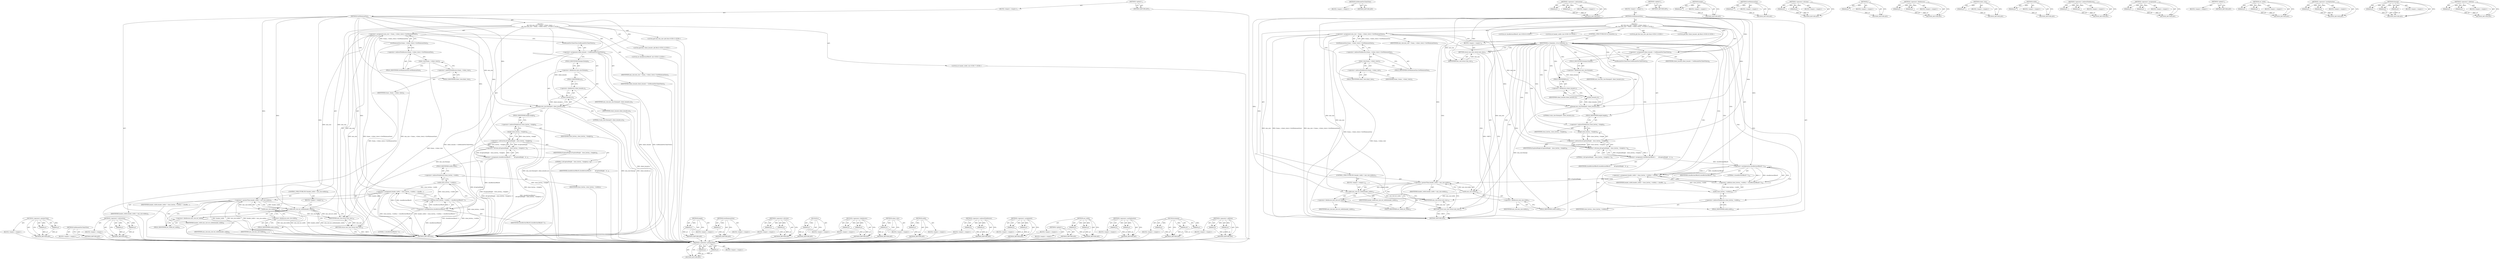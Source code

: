 digraph "&lt;operator&gt;.addition" {
vulnerable_157 [label=<(METHOD,&lt;operator&gt;.greaterThan)>];
vulnerable_158 [label=<(PARAM,p1)>];
vulnerable_159 [label=<(PARAM,p2)>];
vulnerable_160 [label=<(BLOCK,&lt;empty&gt;,&lt;empty&gt;)>];
vulnerable_161 [label=<(METHOD_RETURN,ANY)>];
vulnerable_111 [label=<(METHOD,GetBoundsForClientView)>];
vulnerable_112 [label=<(BLOCK,&lt;empty&gt;,&lt;empty&gt;)>];
vulnerable_113 [label=<(METHOD_RETURN,ANY)>];
vulnerable_134 [label=<(METHOD,&lt;operator&gt;.subtraction)>];
vulnerable_135 [label=<(PARAM,p1)>];
vulnerable_136 [label=<(PARAM,p2)>];
vulnerable_137 [label=<(BLOCK,&lt;empty&gt;,&lt;empty&gt;)>];
vulnerable_138 [label=<(METHOD_RETURN,ANY)>];
vulnerable_6 [label=<(METHOD,&lt;global&gt;)<SUB>1</SUB>>];
vulnerable_7 [label=<(BLOCK,&lt;empty&gt;,&lt;empty&gt;)<SUB>1</SUB>>];
vulnerable_8 [label=<(METHOD,GetMinimumSize)<SUB>1</SUB>>];
vulnerable_9 [label="<(BLOCK,{
   gfx::Size min_size = frame_-&gt;client_view()...,{
   gfx::Size min_size = frame_-&gt;client_view()...)<SUB>1</SUB>>"];
vulnerable_10 [label="<(LOCAL,gfx.Size min_size: gfx.Size)<SUB>2</SUB>>"];
vulnerable_11 [label=<(&lt;operator&gt;.assignment,min_size = frame_-&gt;client_view()-&gt;GetMinimumSize())<SUB>2</SUB>>];
vulnerable_12 [label=<(IDENTIFIER,min_size,min_size = frame_-&gt;client_view()-&gt;GetMinimumSize())<SUB>2</SUB>>];
vulnerable_13 [label=<(GetMinimumSize,frame_-&gt;client_view()-&gt;GetMinimumSize())<SUB>2</SUB>>];
vulnerable_14 [label=<(&lt;operator&gt;.indirectFieldAccess,frame_-&gt;client_view()-&gt;GetMinimumSize)<SUB>2</SUB>>];
vulnerable_15 [label=<(client_view,frame_-&gt;client_view())<SUB>2</SUB>>];
vulnerable_16 [label=<(&lt;operator&gt;.indirectFieldAccess,frame_-&gt;client_view)<SUB>2</SUB>>];
vulnerable_17 [label=<(IDENTIFIER,frame_,frame_-&gt;client_view())<SUB>2</SUB>>];
vulnerable_18 [label=<(FIELD_IDENTIFIER,client_view,client_view)<SUB>2</SUB>>];
vulnerable_19 [label=<(FIELD_IDENTIFIER,GetMinimumSize,GetMinimumSize)<SUB>2</SUB>>];
vulnerable_20 [label="<(LOCAL,gfx.Rect client_bounds: gfx.Rect)<SUB>3</SUB>>"];
vulnerable_21 [label=<(&lt;operator&gt;.assignment,client_bounds = GetBoundsForClientView())<SUB>3</SUB>>];
vulnerable_22 [label=<(IDENTIFIER,client_bounds,client_bounds = GetBoundsForClientView())<SUB>3</SUB>>];
vulnerable_23 [label=<(GetBoundsForClientView,GetBoundsForClientView())<SUB>3</SUB>>];
vulnerable_24 [label=<(Enlarge,min_size.Enlarge(0, client_bounds.y()))<SUB>4</SUB>>];
vulnerable_25 [label=<(&lt;operator&gt;.fieldAccess,min_size.Enlarge)<SUB>4</SUB>>];
vulnerable_26 [label=<(IDENTIFIER,min_size,min_size.Enlarge(0, client_bounds.y()))<SUB>4</SUB>>];
vulnerable_27 [label=<(FIELD_IDENTIFIER,Enlarge,Enlarge)<SUB>4</SUB>>];
vulnerable_28 [label=<(LITERAL,0,min_size.Enlarge(0, client_bounds.y()))<SUB>4</SUB>>];
vulnerable_29 [label=<(y,client_bounds.y())<SUB>4</SUB>>];
vulnerable_30 [label=<(&lt;operator&gt;.fieldAccess,client_bounds.y)<SUB>4</SUB>>];
vulnerable_31 [label=<(IDENTIFIER,client_bounds,client_bounds.y())<SUB>4</SUB>>];
vulnerable_32 [label=<(FIELD_IDENTIFIER,y,y)<SUB>4</SUB>>];
vulnerable_33 [label="<(LOCAL,int closeButtonOffsetX: int)<SUB>5</SUB>>"];
vulnerable_34 [label=<(&lt;operator&gt;.assignment,closeButtonOffsetX =
      (kCaptionHeight - cl...)<SUB>5</SUB>>];
vulnerable_35 [label=<(IDENTIFIER,closeButtonOffsetX,closeButtonOffsetX =
      (kCaptionHeight - cl...)<SUB>5</SUB>>];
vulnerable_36 [label=<(&lt;operator&gt;.division,(kCaptionHeight - close_button_-&gt;height()) / 2)<SUB>6</SUB>>];
vulnerable_37 [label=<(&lt;operator&gt;.subtraction,kCaptionHeight - close_button_-&gt;height())<SUB>6</SUB>>];
vulnerable_38 [label=<(IDENTIFIER,kCaptionHeight,kCaptionHeight - close_button_-&gt;height())<SUB>6</SUB>>];
vulnerable_39 [label=<(height,close_button_-&gt;height())<SUB>6</SUB>>];
vulnerable_40 [label=<(&lt;operator&gt;.indirectFieldAccess,close_button_-&gt;height)<SUB>6</SUB>>];
vulnerable_41 [label=<(IDENTIFIER,close_button_,close_button_-&gt;height())<SUB>6</SUB>>];
vulnerable_42 [label=<(FIELD_IDENTIFIER,height,height)<SUB>6</SUB>>];
vulnerable_43 [label=<(LITERAL,2,(kCaptionHeight - close_button_-&gt;height()) / 2)<SUB>6</SUB>>];
vulnerable_44 [label="<(LOCAL,int header_width: int)<SUB>7</SUB>>"];
vulnerable_45 [label=<(&lt;operator&gt;.assignment,header_width = close_button_-&gt;width() + closeBu...)<SUB>7</SUB>>];
vulnerable_46 [label=<(IDENTIFIER,header_width,header_width = close_button_-&gt;width() + closeBu...)<SUB>7</SUB>>];
vulnerable_47 [label=<(&lt;operator&gt;.addition,close_button_-&gt;width() + closeButtonOffsetX * 2)<SUB>7</SUB>>];
vulnerable_48 [label=<(width,close_button_-&gt;width())<SUB>7</SUB>>];
vulnerable_49 [label=<(&lt;operator&gt;.indirectFieldAccess,close_button_-&gt;width)<SUB>7</SUB>>];
vulnerable_50 [label=<(IDENTIFIER,close_button_,close_button_-&gt;width())<SUB>7</SUB>>];
vulnerable_51 [label=<(FIELD_IDENTIFIER,width,width)<SUB>7</SUB>>];
vulnerable_52 [label=<(&lt;operator&gt;.multiplication,closeButtonOffsetX * 2)<SUB>7</SUB>>];
vulnerable_53 [label=<(IDENTIFIER,closeButtonOffsetX,closeButtonOffsetX * 2)<SUB>7</SUB>>];
vulnerable_54 [label=<(LITERAL,2,closeButtonOffsetX * 2)<SUB>7</SUB>>];
vulnerable_55 [label=<(CONTROL_STRUCTURE,IF,if (header_width &gt; min_size.width()))<SUB>8</SUB>>];
vulnerable_56 [label=<(&lt;operator&gt;.greaterThan,header_width &gt; min_size.width())<SUB>8</SUB>>];
vulnerable_57 [label=<(IDENTIFIER,header_width,header_width &gt; min_size.width())<SUB>8</SUB>>];
vulnerable_58 [label=<(width,min_size.width())<SUB>8</SUB>>];
vulnerable_59 [label=<(&lt;operator&gt;.fieldAccess,min_size.width)<SUB>8</SUB>>];
vulnerable_60 [label=<(IDENTIFIER,min_size,min_size.width())<SUB>8</SUB>>];
vulnerable_61 [label=<(FIELD_IDENTIFIER,width,width)<SUB>8</SUB>>];
vulnerable_62 [label=<(BLOCK,&lt;empty&gt;,&lt;empty&gt;)<SUB>9</SUB>>];
vulnerable_63 [label=<(set_width,min_size.set_width(header_width))<SUB>9</SUB>>];
vulnerable_64 [label=<(&lt;operator&gt;.fieldAccess,min_size.set_width)<SUB>9</SUB>>];
vulnerable_65 [label=<(IDENTIFIER,min_size,min_size.set_width(header_width))<SUB>9</SUB>>];
vulnerable_66 [label=<(FIELD_IDENTIFIER,set_width,set_width)<SUB>9</SUB>>];
vulnerable_67 [label=<(IDENTIFIER,header_width,min_size.set_width(header_width))<SUB>9</SUB>>];
vulnerable_68 [label=<(RETURN,return min_size;,return min_size;)<SUB>10</SUB>>];
vulnerable_69 [label=<(IDENTIFIER,min_size,return min_size;)<SUB>10</SUB>>];
vulnerable_70 [label=<(METHOD_RETURN,Size)<SUB>1</SUB>>];
vulnerable_72 [label=<(METHOD_RETURN,ANY)<SUB>1</SUB>>];
vulnerable_139 [label=<(METHOD,height)>];
vulnerable_140 [label=<(PARAM,p1)>];
vulnerable_141 [label=<(BLOCK,&lt;empty&gt;,&lt;empty&gt;)>];
vulnerable_142 [label=<(METHOD_RETURN,ANY)>];
vulnerable_98 [label=<(METHOD,GetMinimumSize)>];
vulnerable_99 [label=<(PARAM,p1)>];
vulnerable_100 [label=<(BLOCK,&lt;empty&gt;,&lt;empty&gt;)>];
vulnerable_101 [label=<(METHOD_RETURN,ANY)>];
vulnerable_129 [label=<(METHOD,&lt;operator&gt;.division)>];
vulnerable_130 [label=<(PARAM,p1)>];
vulnerable_131 [label=<(PARAM,p2)>];
vulnerable_132 [label=<(BLOCK,&lt;empty&gt;,&lt;empty&gt;)>];
vulnerable_133 [label=<(METHOD_RETURN,ANY)>];
vulnerable_125 [label=<(METHOD,y)>];
vulnerable_126 [label=<(PARAM,p1)>];
vulnerable_127 [label=<(BLOCK,&lt;empty&gt;,&lt;empty&gt;)>];
vulnerable_128 [label=<(METHOD_RETURN,ANY)>];
vulnerable_120 [label=<(METHOD,&lt;operator&gt;.fieldAccess)>];
vulnerable_121 [label=<(PARAM,p1)>];
vulnerable_122 [label=<(PARAM,p2)>];
vulnerable_123 [label=<(BLOCK,&lt;empty&gt;,&lt;empty&gt;)>];
vulnerable_124 [label=<(METHOD_RETURN,ANY)>];
vulnerable_107 [label=<(METHOD,client_view)>];
vulnerable_108 [label=<(PARAM,p1)>];
vulnerable_109 [label=<(BLOCK,&lt;empty&gt;,&lt;empty&gt;)>];
vulnerable_110 [label=<(METHOD_RETURN,ANY)>];
vulnerable_148 [label=<(METHOD,width)>];
vulnerable_149 [label=<(PARAM,p1)>];
vulnerable_150 [label=<(BLOCK,&lt;empty&gt;,&lt;empty&gt;)>];
vulnerable_151 [label=<(METHOD_RETURN,ANY)>];
vulnerable_102 [label=<(METHOD,&lt;operator&gt;.indirectFieldAccess)>];
vulnerable_103 [label=<(PARAM,p1)>];
vulnerable_104 [label=<(PARAM,p2)>];
vulnerable_105 [label=<(BLOCK,&lt;empty&gt;,&lt;empty&gt;)>];
vulnerable_106 [label=<(METHOD_RETURN,ANY)>];
vulnerable_93 [label=<(METHOD,&lt;operator&gt;.assignment)>];
vulnerable_94 [label=<(PARAM,p1)>];
vulnerable_95 [label=<(PARAM,p2)>];
vulnerable_96 [label=<(BLOCK,&lt;empty&gt;,&lt;empty&gt;)>];
vulnerable_97 [label=<(METHOD_RETURN,ANY)>];
vulnerable_87 [label=<(METHOD,&lt;global&gt;)<SUB>1</SUB>>];
vulnerable_88 [label=<(BLOCK,&lt;empty&gt;,&lt;empty&gt;)>];
vulnerable_89 [label=<(METHOD_RETURN,ANY)>];
vulnerable_162 [label=<(METHOD,set_width)>];
vulnerable_163 [label=<(PARAM,p1)>];
vulnerable_164 [label=<(PARAM,p2)>];
vulnerable_165 [label=<(BLOCK,&lt;empty&gt;,&lt;empty&gt;)>];
vulnerable_166 [label=<(METHOD_RETURN,ANY)>];
vulnerable_152 [label=<(METHOD,&lt;operator&gt;.multiplication)>];
vulnerable_153 [label=<(PARAM,p1)>];
vulnerable_154 [label=<(PARAM,p2)>];
vulnerable_155 [label=<(BLOCK,&lt;empty&gt;,&lt;empty&gt;)>];
vulnerable_156 [label=<(METHOD_RETURN,ANY)>];
vulnerable_114 [label=<(METHOD,Enlarge)>];
vulnerable_115 [label=<(PARAM,p1)>];
vulnerable_116 [label=<(PARAM,p2)>];
vulnerable_117 [label=<(PARAM,p3)>];
vulnerable_118 [label=<(BLOCK,&lt;empty&gt;,&lt;empty&gt;)>];
vulnerable_119 [label=<(METHOD_RETURN,ANY)>];
vulnerable_143 [label=<(METHOD,&lt;operator&gt;.addition)>];
vulnerable_144 [label=<(PARAM,p1)>];
vulnerable_145 [label=<(PARAM,p2)>];
vulnerable_146 [label=<(BLOCK,&lt;empty&gt;,&lt;empty&gt;)>];
vulnerable_147 [label=<(METHOD_RETURN,ANY)>];
fixed_162 [label=<(METHOD,&lt;operator&gt;.greaterThan)>];
fixed_163 [label=<(PARAM,p1)>];
fixed_164 [label=<(PARAM,p2)>];
fixed_165 [label=<(BLOCK,&lt;empty&gt;,&lt;empty&gt;)>];
fixed_166 [label=<(METHOD_RETURN,ANY)>];
fixed_116 [label=<(METHOD,GetBoundsForClientView)>];
fixed_117 [label=<(BLOCK,&lt;empty&gt;,&lt;empty&gt;)>];
fixed_118 [label=<(METHOD_RETURN,ANY)>];
fixed_139 [label=<(METHOD,&lt;operator&gt;.subtraction)>];
fixed_140 [label=<(PARAM,p1)>];
fixed_141 [label=<(PARAM,p2)>];
fixed_142 [label=<(BLOCK,&lt;empty&gt;,&lt;empty&gt;)>];
fixed_143 [label=<(METHOD_RETURN,ANY)>];
fixed_6 [label=<(METHOD,&lt;global&gt;)<SUB>1</SUB>>];
fixed_7 [label=<(BLOCK,&lt;empty&gt;,&lt;empty&gt;)<SUB>1</SUB>>];
fixed_8 [label=<(METHOD,GetMinimumSize)<SUB>1</SUB>>];
fixed_9 [label="<(BLOCK,{
   gfx::Size min_size = frame_-&gt;client_view()...,{
   gfx::Size min_size = frame_-&gt;client_view()...)<SUB>1</SUB>>"];
fixed_10 [label="<(LOCAL,gfx.Size min_size: gfx.Size)<SUB>2</SUB>>"];
fixed_11 [label=<(&lt;operator&gt;.assignment,min_size = frame_-&gt;client_view()-&gt;GetMinimumSize())<SUB>2</SUB>>];
fixed_12 [label=<(IDENTIFIER,min_size,min_size = frame_-&gt;client_view()-&gt;GetMinimumSize())<SUB>2</SUB>>];
fixed_13 [label=<(GetMinimumSize,frame_-&gt;client_view()-&gt;GetMinimumSize())<SUB>2</SUB>>];
fixed_14 [label=<(&lt;operator&gt;.indirectFieldAccess,frame_-&gt;client_view()-&gt;GetMinimumSize)<SUB>2</SUB>>];
fixed_15 [label=<(client_view,frame_-&gt;client_view())<SUB>2</SUB>>];
fixed_16 [label=<(&lt;operator&gt;.indirectFieldAccess,frame_-&gt;client_view)<SUB>2</SUB>>];
fixed_17 [label=<(IDENTIFIER,frame_,frame_-&gt;client_view())<SUB>2</SUB>>];
fixed_18 [label=<(FIELD_IDENTIFIER,client_view,client_view)<SUB>2</SUB>>];
fixed_19 [label=<(FIELD_IDENTIFIER,GetMinimumSize,GetMinimumSize)<SUB>2</SUB>>];
fixed_20 [label=<(CONTROL_STRUCTURE,IF,if (is_frameless_))<SUB>3</SUB>>];
fixed_21 [label=<(IDENTIFIER,is_frameless_,if (is_frameless_))<SUB>3</SUB>>];
fixed_22 [label=<(BLOCK,&lt;empty&gt;,&lt;empty&gt;)<SUB>4</SUB>>];
fixed_23 [label=<(RETURN,return min_size;,return min_size;)<SUB>4</SUB>>];
fixed_24 [label=<(IDENTIFIER,min_size,return min_size;)<SUB>4</SUB>>];
fixed_25 [label="<(LOCAL,gfx.Rect client_bounds: gfx.Rect)<SUB>6</SUB>>"];
fixed_26 [label=<(&lt;operator&gt;.assignment,client_bounds = GetBoundsForClientView())<SUB>6</SUB>>];
fixed_27 [label=<(IDENTIFIER,client_bounds,client_bounds = GetBoundsForClientView())<SUB>6</SUB>>];
fixed_28 [label=<(GetBoundsForClientView,GetBoundsForClientView())<SUB>6</SUB>>];
fixed_29 [label=<(Enlarge,min_size.Enlarge(0, client_bounds.y()))<SUB>7</SUB>>];
fixed_30 [label=<(&lt;operator&gt;.fieldAccess,min_size.Enlarge)<SUB>7</SUB>>];
fixed_31 [label=<(IDENTIFIER,min_size,min_size.Enlarge(0, client_bounds.y()))<SUB>7</SUB>>];
fixed_32 [label=<(FIELD_IDENTIFIER,Enlarge,Enlarge)<SUB>7</SUB>>];
fixed_33 [label=<(LITERAL,0,min_size.Enlarge(0, client_bounds.y()))<SUB>7</SUB>>];
fixed_34 [label=<(y,client_bounds.y())<SUB>7</SUB>>];
fixed_35 [label=<(&lt;operator&gt;.fieldAccess,client_bounds.y)<SUB>7</SUB>>];
fixed_36 [label=<(IDENTIFIER,client_bounds,client_bounds.y())<SUB>7</SUB>>];
fixed_37 [label=<(FIELD_IDENTIFIER,y,y)<SUB>7</SUB>>];
fixed_38 [label="<(LOCAL,int closeButtonOffsetX: int)<SUB>8</SUB>>"];
fixed_39 [label=<(&lt;operator&gt;.assignment,closeButtonOffsetX =
      (kCaptionHeight - cl...)<SUB>8</SUB>>];
fixed_40 [label=<(IDENTIFIER,closeButtonOffsetX,closeButtonOffsetX =
      (kCaptionHeight - cl...)<SUB>8</SUB>>];
fixed_41 [label=<(&lt;operator&gt;.division,(kCaptionHeight - close_button_-&gt;height()) / 2)<SUB>9</SUB>>];
fixed_42 [label=<(&lt;operator&gt;.subtraction,kCaptionHeight - close_button_-&gt;height())<SUB>9</SUB>>];
fixed_43 [label=<(IDENTIFIER,kCaptionHeight,kCaptionHeight - close_button_-&gt;height())<SUB>9</SUB>>];
fixed_44 [label=<(height,close_button_-&gt;height())<SUB>9</SUB>>];
fixed_45 [label=<(&lt;operator&gt;.indirectFieldAccess,close_button_-&gt;height)<SUB>9</SUB>>];
fixed_46 [label=<(IDENTIFIER,close_button_,close_button_-&gt;height())<SUB>9</SUB>>];
fixed_47 [label=<(FIELD_IDENTIFIER,height,height)<SUB>9</SUB>>];
fixed_48 [label=<(LITERAL,2,(kCaptionHeight - close_button_-&gt;height()) / 2)<SUB>9</SUB>>];
fixed_49 [label="<(LOCAL,int header_width: int)<SUB>10</SUB>>"];
fixed_50 [label=<(&lt;operator&gt;.assignment,header_width = close_button_-&gt;width() + closeBu...)<SUB>10</SUB>>];
fixed_51 [label=<(IDENTIFIER,header_width,header_width = close_button_-&gt;width() + closeBu...)<SUB>10</SUB>>];
fixed_52 [label=<(&lt;operator&gt;.addition,close_button_-&gt;width() + closeButtonOffsetX * 2)<SUB>10</SUB>>];
fixed_53 [label=<(width,close_button_-&gt;width())<SUB>10</SUB>>];
fixed_54 [label=<(&lt;operator&gt;.indirectFieldAccess,close_button_-&gt;width)<SUB>10</SUB>>];
fixed_55 [label=<(IDENTIFIER,close_button_,close_button_-&gt;width())<SUB>10</SUB>>];
fixed_56 [label=<(FIELD_IDENTIFIER,width,width)<SUB>10</SUB>>];
fixed_57 [label=<(&lt;operator&gt;.multiplication,closeButtonOffsetX * 2)<SUB>10</SUB>>];
fixed_58 [label=<(IDENTIFIER,closeButtonOffsetX,closeButtonOffsetX * 2)<SUB>10</SUB>>];
fixed_59 [label=<(LITERAL,2,closeButtonOffsetX * 2)<SUB>10</SUB>>];
fixed_60 [label=<(CONTROL_STRUCTURE,IF,if (header_width &gt; min_size.width()))<SUB>11</SUB>>];
fixed_61 [label=<(&lt;operator&gt;.greaterThan,header_width &gt; min_size.width())<SUB>11</SUB>>];
fixed_62 [label=<(IDENTIFIER,header_width,header_width &gt; min_size.width())<SUB>11</SUB>>];
fixed_63 [label=<(width,min_size.width())<SUB>11</SUB>>];
fixed_64 [label=<(&lt;operator&gt;.fieldAccess,min_size.width)<SUB>11</SUB>>];
fixed_65 [label=<(IDENTIFIER,min_size,min_size.width())<SUB>11</SUB>>];
fixed_66 [label=<(FIELD_IDENTIFIER,width,width)<SUB>11</SUB>>];
fixed_67 [label=<(BLOCK,&lt;empty&gt;,&lt;empty&gt;)<SUB>12</SUB>>];
fixed_68 [label=<(set_width,min_size.set_width(header_width))<SUB>12</SUB>>];
fixed_69 [label=<(&lt;operator&gt;.fieldAccess,min_size.set_width)<SUB>12</SUB>>];
fixed_70 [label=<(IDENTIFIER,min_size,min_size.set_width(header_width))<SUB>12</SUB>>];
fixed_71 [label=<(FIELD_IDENTIFIER,set_width,set_width)<SUB>12</SUB>>];
fixed_72 [label=<(IDENTIFIER,header_width,min_size.set_width(header_width))<SUB>12</SUB>>];
fixed_73 [label=<(RETURN,return min_size;,return min_size;)<SUB>13</SUB>>];
fixed_74 [label=<(IDENTIFIER,min_size,return min_size;)<SUB>13</SUB>>];
fixed_75 [label=<(METHOD_RETURN,Size)<SUB>1</SUB>>];
fixed_77 [label=<(METHOD_RETURN,ANY)<SUB>1</SUB>>];
fixed_144 [label=<(METHOD,height)>];
fixed_145 [label=<(PARAM,p1)>];
fixed_146 [label=<(BLOCK,&lt;empty&gt;,&lt;empty&gt;)>];
fixed_147 [label=<(METHOD_RETURN,ANY)>];
fixed_103 [label=<(METHOD,GetMinimumSize)>];
fixed_104 [label=<(PARAM,p1)>];
fixed_105 [label=<(BLOCK,&lt;empty&gt;,&lt;empty&gt;)>];
fixed_106 [label=<(METHOD_RETURN,ANY)>];
fixed_134 [label=<(METHOD,&lt;operator&gt;.division)>];
fixed_135 [label=<(PARAM,p1)>];
fixed_136 [label=<(PARAM,p2)>];
fixed_137 [label=<(BLOCK,&lt;empty&gt;,&lt;empty&gt;)>];
fixed_138 [label=<(METHOD_RETURN,ANY)>];
fixed_130 [label=<(METHOD,y)>];
fixed_131 [label=<(PARAM,p1)>];
fixed_132 [label=<(BLOCK,&lt;empty&gt;,&lt;empty&gt;)>];
fixed_133 [label=<(METHOD_RETURN,ANY)>];
fixed_125 [label=<(METHOD,&lt;operator&gt;.fieldAccess)>];
fixed_126 [label=<(PARAM,p1)>];
fixed_127 [label=<(PARAM,p2)>];
fixed_128 [label=<(BLOCK,&lt;empty&gt;,&lt;empty&gt;)>];
fixed_129 [label=<(METHOD_RETURN,ANY)>];
fixed_112 [label=<(METHOD,client_view)>];
fixed_113 [label=<(PARAM,p1)>];
fixed_114 [label=<(BLOCK,&lt;empty&gt;,&lt;empty&gt;)>];
fixed_115 [label=<(METHOD_RETURN,ANY)>];
fixed_153 [label=<(METHOD,width)>];
fixed_154 [label=<(PARAM,p1)>];
fixed_155 [label=<(BLOCK,&lt;empty&gt;,&lt;empty&gt;)>];
fixed_156 [label=<(METHOD_RETURN,ANY)>];
fixed_107 [label=<(METHOD,&lt;operator&gt;.indirectFieldAccess)>];
fixed_108 [label=<(PARAM,p1)>];
fixed_109 [label=<(PARAM,p2)>];
fixed_110 [label=<(BLOCK,&lt;empty&gt;,&lt;empty&gt;)>];
fixed_111 [label=<(METHOD_RETURN,ANY)>];
fixed_98 [label=<(METHOD,&lt;operator&gt;.assignment)>];
fixed_99 [label=<(PARAM,p1)>];
fixed_100 [label=<(PARAM,p2)>];
fixed_101 [label=<(BLOCK,&lt;empty&gt;,&lt;empty&gt;)>];
fixed_102 [label=<(METHOD_RETURN,ANY)>];
fixed_92 [label=<(METHOD,&lt;global&gt;)<SUB>1</SUB>>];
fixed_93 [label=<(BLOCK,&lt;empty&gt;,&lt;empty&gt;)>];
fixed_94 [label=<(METHOD_RETURN,ANY)>];
fixed_167 [label=<(METHOD,set_width)>];
fixed_168 [label=<(PARAM,p1)>];
fixed_169 [label=<(PARAM,p2)>];
fixed_170 [label=<(BLOCK,&lt;empty&gt;,&lt;empty&gt;)>];
fixed_171 [label=<(METHOD_RETURN,ANY)>];
fixed_157 [label=<(METHOD,&lt;operator&gt;.multiplication)>];
fixed_158 [label=<(PARAM,p1)>];
fixed_159 [label=<(PARAM,p2)>];
fixed_160 [label=<(BLOCK,&lt;empty&gt;,&lt;empty&gt;)>];
fixed_161 [label=<(METHOD_RETURN,ANY)>];
fixed_119 [label=<(METHOD,Enlarge)>];
fixed_120 [label=<(PARAM,p1)>];
fixed_121 [label=<(PARAM,p2)>];
fixed_122 [label=<(PARAM,p3)>];
fixed_123 [label=<(BLOCK,&lt;empty&gt;,&lt;empty&gt;)>];
fixed_124 [label=<(METHOD_RETURN,ANY)>];
fixed_148 [label=<(METHOD,&lt;operator&gt;.addition)>];
fixed_149 [label=<(PARAM,p1)>];
fixed_150 [label=<(PARAM,p2)>];
fixed_151 [label=<(BLOCK,&lt;empty&gt;,&lt;empty&gt;)>];
fixed_152 [label=<(METHOD_RETURN,ANY)>];
vulnerable_157 -> vulnerable_158  [key=0, label="AST: "];
vulnerable_157 -> vulnerable_158  [key=1, label="DDG: "];
vulnerable_157 -> vulnerable_160  [key=0, label="AST: "];
vulnerable_157 -> vulnerable_159  [key=0, label="AST: "];
vulnerable_157 -> vulnerable_159  [key=1, label="DDG: "];
vulnerable_157 -> vulnerable_161  [key=0, label="AST: "];
vulnerable_157 -> vulnerable_161  [key=1, label="CFG: "];
vulnerable_158 -> vulnerable_161  [key=0, label="DDG: p1"];
vulnerable_159 -> vulnerable_161  [key=0, label="DDG: p2"];
vulnerable_160 -> fixed_162  [key=0];
vulnerable_161 -> fixed_162  [key=0];
vulnerable_111 -> vulnerable_112  [key=0, label="AST: "];
vulnerable_111 -> vulnerable_113  [key=0, label="AST: "];
vulnerable_111 -> vulnerable_113  [key=1, label="CFG: "];
vulnerable_112 -> fixed_162  [key=0];
vulnerable_113 -> fixed_162  [key=0];
vulnerable_134 -> vulnerable_135  [key=0, label="AST: "];
vulnerable_134 -> vulnerable_135  [key=1, label="DDG: "];
vulnerable_134 -> vulnerable_137  [key=0, label="AST: "];
vulnerable_134 -> vulnerable_136  [key=0, label="AST: "];
vulnerable_134 -> vulnerable_136  [key=1, label="DDG: "];
vulnerable_134 -> vulnerable_138  [key=0, label="AST: "];
vulnerable_134 -> vulnerable_138  [key=1, label="CFG: "];
vulnerable_135 -> vulnerable_138  [key=0, label="DDG: p1"];
vulnerable_136 -> vulnerable_138  [key=0, label="DDG: p2"];
vulnerable_137 -> fixed_162  [key=0];
vulnerable_138 -> fixed_162  [key=0];
vulnerable_6 -> vulnerable_7  [key=0, label="AST: "];
vulnerable_6 -> vulnerable_72  [key=0, label="AST: "];
vulnerable_6 -> vulnerable_72  [key=1, label="CFG: "];
vulnerable_7 -> vulnerable_8  [key=0, label="AST: "];
vulnerable_8 -> vulnerable_9  [key=0, label="AST: "];
vulnerable_8 -> vulnerable_70  [key=0, label="AST: "];
vulnerable_8 -> vulnerable_18  [key=0, label="CFG: "];
vulnerable_8 -> vulnerable_21  [key=0, label="DDG: "];
vulnerable_8 -> vulnerable_24  [key=0, label="DDG: "];
vulnerable_8 -> vulnerable_69  [key=0, label="DDG: "];
vulnerable_8 -> vulnerable_36  [key=0, label="DDG: "];
vulnerable_8 -> vulnerable_56  [key=0, label="DDG: "];
vulnerable_8 -> vulnerable_37  [key=0, label="DDG: "];
vulnerable_8 -> vulnerable_52  [key=0, label="DDG: "];
vulnerable_8 -> vulnerable_63  [key=0, label="DDG: "];
vulnerable_9 -> vulnerable_10  [key=0, label="AST: "];
vulnerable_9 -> vulnerable_11  [key=0, label="AST: "];
vulnerable_9 -> vulnerable_20  [key=0, label="AST: "];
vulnerable_9 -> vulnerable_21  [key=0, label="AST: "];
vulnerable_9 -> vulnerable_24  [key=0, label="AST: "];
vulnerable_9 -> vulnerable_33  [key=0, label="AST: "];
vulnerable_9 -> vulnerable_34  [key=0, label="AST: "];
vulnerable_9 -> vulnerable_44  [key=0, label="AST: "];
vulnerable_9 -> vulnerable_45  [key=0, label="AST: "];
vulnerable_9 -> vulnerable_55  [key=0, label="AST: "];
vulnerable_9 -> vulnerable_68  [key=0, label="AST: "];
vulnerable_10 -> fixed_162  [key=0];
vulnerable_11 -> vulnerable_12  [key=0, label="AST: "];
vulnerable_11 -> vulnerable_13  [key=0, label="AST: "];
vulnerable_11 -> vulnerable_23  [key=0, label="CFG: "];
vulnerable_11 -> vulnerable_70  [key=0, label="DDG: min_size"];
vulnerable_11 -> vulnerable_70  [key=1, label="DDG: frame_-&gt;client_view()-&gt;GetMinimumSize()"];
vulnerable_11 -> vulnerable_70  [key=2, label="DDG: min_size = frame_-&gt;client_view()-&gt;GetMinimumSize()"];
vulnerable_11 -> vulnerable_24  [key=0, label="DDG: min_size"];
vulnerable_11 -> vulnerable_69  [key=0, label="DDG: min_size"];
vulnerable_11 -> vulnerable_58  [key=0, label="DDG: min_size"];
vulnerable_11 -> vulnerable_63  [key=0, label="DDG: min_size"];
vulnerable_12 -> fixed_162  [key=0];
vulnerable_13 -> vulnerable_14  [key=0, label="AST: "];
vulnerable_13 -> vulnerable_11  [key=0, label="CFG: "];
vulnerable_13 -> vulnerable_11  [key=1, label="DDG: frame_-&gt;client_view()-&gt;GetMinimumSize"];
vulnerable_13 -> vulnerable_70  [key=0, label="DDG: frame_-&gt;client_view()-&gt;GetMinimumSize"];
vulnerable_14 -> vulnerable_15  [key=0, label="AST: "];
vulnerable_14 -> vulnerable_19  [key=0, label="AST: "];
vulnerable_14 -> vulnerable_13  [key=0, label="CFG: "];
vulnerable_15 -> vulnerable_16  [key=0, label="AST: "];
vulnerable_15 -> vulnerable_19  [key=0, label="CFG: "];
vulnerable_15 -> vulnerable_70  [key=0, label="DDG: frame_-&gt;client_view"];
vulnerable_16 -> vulnerable_17  [key=0, label="AST: "];
vulnerable_16 -> vulnerable_18  [key=0, label="AST: "];
vulnerable_16 -> vulnerable_15  [key=0, label="CFG: "];
vulnerable_17 -> fixed_162  [key=0];
vulnerable_18 -> vulnerable_16  [key=0, label="CFG: "];
vulnerable_19 -> vulnerable_14  [key=0, label="CFG: "];
vulnerable_20 -> fixed_162  [key=0];
vulnerable_21 -> vulnerable_22  [key=0, label="AST: "];
vulnerable_21 -> vulnerable_23  [key=0, label="AST: "];
vulnerable_21 -> vulnerable_27  [key=0, label="CFG: "];
vulnerable_21 -> vulnerable_70  [key=0, label="DDG: client_bounds"];
vulnerable_21 -> vulnerable_70  [key=1, label="DDG: GetBoundsForClientView()"];
vulnerable_21 -> vulnerable_70  [key=2, label="DDG: client_bounds = GetBoundsForClientView()"];
vulnerable_21 -> vulnerable_29  [key=0, label="DDG: client_bounds"];
vulnerable_22 -> fixed_162  [key=0];
vulnerable_23 -> vulnerable_21  [key=0, label="CFG: "];
vulnerable_24 -> vulnerable_25  [key=0, label="AST: "];
vulnerable_24 -> vulnerable_28  [key=0, label="AST: "];
vulnerable_24 -> vulnerable_29  [key=0, label="AST: "];
vulnerable_24 -> vulnerable_42  [key=0, label="CFG: "];
vulnerable_24 -> vulnerable_70  [key=0, label="DDG: min_size.Enlarge"];
vulnerable_24 -> vulnerable_70  [key=1, label="DDG: client_bounds.y()"];
vulnerable_24 -> vulnerable_70  [key=2, label="DDG: min_size.Enlarge(0, client_bounds.y())"];
vulnerable_24 -> vulnerable_69  [key=0, label="DDG: min_size.Enlarge"];
vulnerable_25 -> vulnerable_26  [key=0, label="AST: "];
vulnerable_25 -> vulnerable_27  [key=0, label="AST: "];
vulnerable_25 -> vulnerable_32  [key=0, label="CFG: "];
vulnerable_26 -> fixed_162  [key=0];
vulnerable_27 -> vulnerable_25  [key=0, label="CFG: "];
vulnerable_28 -> fixed_162  [key=0];
vulnerable_29 -> vulnerable_30  [key=0, label="AST: "];
vulnerable_29 -> vulnerable_24  [key=0, label="CFG: "];
vulnerable_29 -> vulnerable_24  [key=1, label="DDG: client_bounds.y"];
vulnerable_29 -> vulnerable_70  [key=0, label="DDG: client_bounds.y"];
vulnerable_30 -> vulnerable_31  [key=0, label="AST: "];
vulnerable_30 -> vulnerable_32  [key=0, label="AST: "];
vulnerable_30 -> vulnerable_29  [key=0, label="CFG: "];
vulnerable_31 -> fixed_162  [key=0];
vulnerable_32 -> vulnerable_30  [key=0, label="CFG: "];
vulnerable_33 -> fixed_162  [key=0];
vulnerable_34 -> vulnerable_35  [key=0, label="AST: "];
vulnerable_34 -> vulnerable_36  [key=0, label="AST: "];
vulnerable_34 -> vulnerable_51  [key=0, label="CFG: "];
vulnerable_34 -> vulnerable_70  [key=0, label="DDG: (kCaptionHeight - close_button_-&gt;height()) / 2"];
vulnerable_34 -> vulnerable_70  [key=1, label="DDG: closeButtonOffsetX =
      (kCaptionHeight - close_button_-&gt;height()) / 2"];
vulnerable_34 -> vulnerable_52  [key=0, label="DDG: closeButtonOffsetX"];
vulnerable_35 -> fixed_162  [key=0];
vulnerable_36 -> vulnerable_37  [key=0, label="AST: "];
vulnerable_36 -> vulnerable_43  [key=0, label="AST: "];
vulnerable_36 -> vulnerable_34  [key=0, label="CFG: "];
vulnerable_36 -> vulnerable_34  [key=1, label="DDG: kCaptionHeight - close_button_-&gt;height()"];
vulnerable_36 -> vulnerable_34  [key=2, label="DDG: 2"];
vulnerable_36 -> vulnerable_70  [key=0, label="DDG: kCaptionHeight - close_button_-&gt;height()"];
vulnerable_37 -> vulnerable_38  [key=0, label="AST: "];
vulnerable_37 -> vulnerable_39  [key=0, label="AST: "];
vulnerable_37 -> vulnerable_36  [key=0, label="CFG: "];
vulnerable_37 -> vulnerable_36  [key=1, label="DDG: kCaptionHeight"];
vulnerable_37 -> vulnerable_36  [key=2, label="DDG: close_button_-&gt;height()"];
vulnerable_37 -> vulnerable_70  [key=0, label="DDG: close_button_-&gt;height()"];
vulnerable_37 -> vulnerable_70  [key=1, label="DDG: kCaptionHeight"];
vulnerable_38 -> fixed_162  [key=0];
vulnerable_39 -> vulnerable_40  [key=0, label="AST: "];
vulnerable_39 -> vulnerable_37  [key=0, label="CFG: "];
vulnerable_39 -> vulnerable_37  [key=1, label="DDG: close_button_-&gt;height"];
vulnerable_39 -> vulnerable_70  [key=0, label="DDG: close_button_-&gt;height"];
vulnerable_40 -> vulnerable_41  [key=0, label="AST: "];
vulnerable_40 -> vulnerable_42  [key=0, label="AST: "];
vulnerable_40 -> vulnerable_39  [key=0, label="CFG: "];
vulnerable_41 -> fixed_162  [key=0];
vulnerable_42 -> vulnerable_40  [key=0, label="CFG: "];
vulnerable_43 -> fixed_162  [key=0];
vulnerable_44 -> fixed_162  [key=0];
vulnerable_45 -> vulnerable_46  [key=0, label="AST: "];
vulnerable_45 -> vulnerable_47  [key=0, label="AST: "];
vulnerable_45 -> vulnerable_61  [key=0, label="CFG: "];
vulnerable_45 -> vulnerable_70  [key=0, label="DDG: close_button_-&gt;width() + closeButtonOffsetX * 2"];
vulnerable_45 -> vulnerable_70  [key=1, label="DDG: header_width = close_button_-&gt;width() + closeButtonOffsetX * 2"];
vulnerable_45 -> vulnerable_56  [key=0, label="DDG: header_width"];
vulnerable_46 -> fixed_162  [key=0];
vulnerable_47 -> vulnerable_48  [key=0, label="AST: "];
vulnerable_47 -> vulnerable_52  [key=0, label="AST: "];
vulnerable_47 -> vulnerable_45  [key=0, label="CFG: "];
vulnerable_47 -> vulnerable_70  [key=0, label="DDG: close_button_-&gt;width()"];
vulnerable_47 -> vulnerable_70  [key=1, label="DDG: closeButtonOffsetX * 2"];
vulnerable_48 -> vulnerable_49  [key=0, label="AST: "];
vulnerable_48 -> vulnerable_52  [key=0, label="CFG: "];
vulnerable_48 -> vulnerable_70  [key=0, label="DDG: close_button_-&gt;width"];
vulnerable_48 -> vulnerable_45  [key=0, label="DDG: close_button_-&gt;width"];
vulnerable_48 -> vulnerable_47  [key=0, label="DDG: close_button_-&gt;width"];
vulnerable_49 -> vulnerable_50  [key=0, label="AST: "];
vulnerable_49 -> vulnerable_51  [key=0, label="AST: "];
vulnerable_49 -> vulnerable_48  [key=0, label="CFG: "];
vulnerable_50 -> fixed_162  [key=0];
vulnerable_51 -> vulnerable_49  [key=0, label="CFG: "];
vulnerable_52 -> vulnerable_53  [key=0, label="AST: "];
vulnerable_52 -> vulnerable_54  [key=0, label="AST: "];
vulnerable_52 -> vulnerable_47  [key=0, label="CFG: "];
vulnerable_52 -> vulnerable_47  [key=1, label="DDG: closeButtonOffsetX"];
vulnerable_52 -> vulnerable_47  [key=2, label="DDG: 2"];
vulnerable_52 -> vulnerable_70  [key=0, label="DDG: closeButtonOffsetX"];
vulnerable_52 -> vulnerable_45  [key=0, label="DDG: closeButtonOffsetX"];
vulnerable_52 -> vulnerable_45  [key=1, label="DDG: 2"];
vulnerable_53 -> fixed_162  [key=0];
vulnerable_54 -> fixed_162  [key=0];
vulnerable_55 -> vulnerable_56  [key=0, label="AST: "];
vulnerable_55 -> vulnerable_62  [key=0, label="AST: "];
vulnerable_56 -> vulnerable_57  [key=0, label="AST: "];
vulnerable_56 -> vulnerable_58  [key=0, label="AST: "];
vulnerable_56 -> vulnerable_66  [key=0, label="CFG: "];
vulnerable_56 -> vulnerable_66  [key=1, label="CDG: "];
vulnerable_56 -> vulnerable_68  [key=0, label="CFG: "];
vulnerable_56 -> vulnerable_70  [key=0, label="DDG: header_width"];
vulnerable_56 -> vulnerable_70  [key=1, label="DDG: min_size.width()"];
vulnerable_56 -> vulnerable_70  [key=2, label="DDG: header_width &gt; min_size.width()"];
vulnerable_56 -> vulnerable_63  [key=0, label="DDG: header_width"];
vulnerable_56 -> vulnerable_63  [key=1, label="CDG: "];
vulnerable_56 -> vulnerable_64  [key=0, label="CDG: "];
vulnerable_57 -> fixed_162  [key=0];
vulnerable_58 -> vulnerable_59  [key=0, label="AST: "];
vulnerable_58 -> vulnerable_56  [key=0, label="CFG: "];
vulnerable_58 -> vulnerable_56  [key=1, label="DDG: min_size.width"];
vulnerable_58 -> vulnerable_70  [key=0, label="DDG: min_size.width"];
vulnerable_58 -> vulnerable_69  [key=0, label="DDG: min_size.width"];
vulnerable_59 -> vulnerable_60  [key=0, label="AST: "];
vulnerable_59 -> vulnerable_61  [key=0, label="AST: "];
vulnerable_59 -> vulnerable_58  [key=0, label="CFG: "];
vulnerable_60 -> fixed_162  [key=0];
vulnerable_61 -> vulnerable_59  [key=0, label="CFG: "];
vulnerable_62 -> vulnerable_63  [key=0, label="AST: "];
vulnerable_63 -> vulnerable_64  [key=0, label="AST: "];
vulnerable_63 -> vulnerable_67  [key=0, label="AST: "];
vulnerable_63 -> vulnerable_68  [key=0, label="CFG: "];
vulnerable_63 -> vulnerable_70  [key=0, label="DDG: min_size.set_width"];
vulnerable_63 -> vulnerable_70  [key=1, label="DDG: header_width"];
vulnerable_63 -> vulnerable_70  [key=2, label="DDG: min_size.set_width(header_width)"];
vulnerable_63 -> vulnerable_69  [key=0, label="DDG: min_size.set_width"];
vulnerable_64 -> vulnerable_65  [key=0, label="AST: "];
vulnerable_64 -> vulnerable_66  [key=0, label="AST: "];
vulnerable_64 -> vulnerable_63  [key=0, label="CFG: "];
vulnerable_65 -> fixed_162  [key=0];
vulnerable_66 -> vulnerable_64  [key=0, label="CFG: "];
vulnerable_67 -> fixed_162  [key=0];
vulnerable_68 -> vulnerable_69  [key=0, label="AST: "];
vulnerable_68 -> vulnerable_70  [key=0, label="CFG: "];
vulnerable_68 -> vulnerable_70  [key=1, label="DDG: &lt;RET&gt;"];
vulnerable_69 -> vulnerable_68  [key=0, label="DDG: min_size"];
vulnerable_70 -> fixed_162  [key=0];
vulnerable_72 -> fixed_162  [key=0];
vulnerable_139 -> vulnerable_140  [key=0, label="AST: "];
vulnerable_139 -> vulnerable_140  [key=1, label="DDG: "];
vulnerable_139 -> vulnerable_141  [key=0, label="AST: "];
vulnerable_139 -> vulnerable_142  [key=0, label="AST: "];
vulnerable_139 -> vulnerable_142  [key=1, label="CFG: "];
vulnerable_140 -> vulnerable_142  [key=0, label="DDG: p1"];
vulnerable_141 -> fixed_162  [key=0];
vulnerable_142 -> fixed_162  [key=0];
vulnerable_98 -> vulnerable_99  [key=0, label="AST: "];
vulnerable_98 -> vulnerable_99  [key=1, label="DDG: "];
vulnerable_98 -> vulnerable_100  [key=0, label="AST: "];
vulnerable_98 -> vulnerable_101  [key=0, label="AST: "];
vulnerable_98 -> vulnerable_101  [key=1, label="CFG: "];
vulnerable_99 -> vulnerable_101  [key=0, label="DDG: p1"];
vulnerable_100 -> fixed_162  [key=0];
vulnerable_101 -> fixed_162  [key=0];
vulnerable_129 -> vulnerable_130  [key=0, label="AST: "];
vulnerable_129 -> vulnerable_130  [key=1, label="DDG: "];
vulnerable_129 -> vulnerable_132  [key=0, label="AST: "];
vulnerable_129 -> vulnerable_131  [key=0, label="AST: "];
vulnerable_129 -> vulnerable_131  [key=1, label="DDG: "];
vulnerable_129 -> vulnerable_133  [key=0, label="AST: "];
vulnerable_129 -> vulnerable_133  [key=1, label="CFG: "];
vulnerable_130 -> vulnerable_133  [key=0, label="DDG: p1"];
vulnerable_131 -> vulnerable_133  [key=0, label="DDG: p2"];
vulnerable_132 -> fixed_162  [key=0];
vulnerable_133 -> fixed_162  [key=0];
vulnerable_125 -> vulnerable_126  [key=0, label="AST: "];
vulnerable_125 -> vulnerable_126  [key=1, label="DDG: "];
vulnerable_125 -> vulnerable_127  [key=0, label="AST: "];
vulnerable_125 -> vulnerable_128  [key=0, label="AST: "];
vulnerable_125 -> vulnerable_128  [key=1, label="CFG: "];
vulnerable_126 -> vulnerable_128  [key=0, label="DDG: p1"];
vulnerable_127 -> fixed_162  [key=0];
vulnerable_128 -> fixed_162  [key=0];
vulnerable_120 -> vulnerable_121  [key=0, label="AST: "];
vulnerable_120 -> vulnerable_121  [key=1, label="DDG: "];
vulnerable_120 -> vulnerable_123  [key=0, label="AST: "];
vulnerable_120 -> vulnerable_122  [key=0, label="AST: "];
vulnerable_120 -> vulnerable_122  [key=1, label="DDG: "];
vulnerable_120 -> vulnerable_124  [key=0, label="AST: "];
vulnerable_120 -> vulnerable_124  [key=1, label="CFG: "];
vulnerable_121 -> vulnerable_124  [key=0, label="DDG: p1"];
vulnerable_122 -> vulnerable_124  [key=0, label="DDG: p2"];
vulnerable_123 -> fixed_162  [key=0];
vulnerable_124 -> fixed_162  [key=0];
vulnerable_107 -> vulnerable_108  [key=0, label="AST: "];
vulnerable_107 -> vulnerable_108  [key=1, label="DDG: "];
vulnerable_107 -> vulnerable_109  [key=0, label="AST: "];
vulnerable_107 -> vulnerable_110  [key=0, label="AST: "];
vulnerable_107 -> vulnerable_110  [key=1, label="CFG: "];
vulnerable_108 -> vulnerable_110  [key=0, label="DDG: p1"];
vulnerable_109 -> fixed_162  [key=0];
vulnerable_110 -> fixed_162  [key=0];
vulnerable_148 -> vulnerable_149  [key=0, label="AST: "];
vulnerable_148 -> vulnerable_149  [key=1, label="DDG: "];
vulnerable_148 -> vulnerable_150  [key=0, label="AST: "];
vulnerable_148 -> vulnerable_151  [key=0, label="AST: "];
vulnerable_148 -> vulnerable_151  [key=1, label="CFG: "];
vulnerable_149 -> vulnerable_151  [key=0, label="DDG: p1"];
vulnerable_150 -> fixed_162  [key=0];
vulnerable_151 -> fixed_162  [key=0];
vulnerable_102 -> vulnerable_103  [key=0, label="AST: "];
vulnerable_102 -> vulnerable_103  [key=1, label="DDG: "];
vulnerable_102 -> vulnerable_105  [key=0, label="AST: "];
vulnerable_102 -> vulnerable_104  [key=0, label="AST: "];
vulnerable_102 -> vulnerable_104  [key=1, label="DDG: "];
vulnerable_102 -> vulnerable_106  [key=0, label="AST: "];
vulnerable_102 -> vulnerable_106  [key=1, label="CFG: "];
vulnerable_103 -> vulnerable_106  [key=0, label="DDG: p1"];
vulnerable_104 -> vulnerable_106  [key=0, label="DDG: p2"];
vulnerable_105 -> fixed_162  [key=0];
vulnerable_106 -> fixed_162  [key=0];
vulnerable_93 -> vulnerable_94  [key=0, label="AST: "];
vulnerable_93 -> vulnerable_94  [key=1, label="DDG: "];
vulnerable_93 -> vulnerable_96  [key=0, label="AST: "];
vulnerable_93 -> vulnerable_95  [key=0, label="AST: "];
vulnerable_93 -> vulnerable_95  [key=1, label="DDG: "];
vulnerable_93 -> vulnerable_97  [key=0, label="AST: "];
vulnerable_93 -> vulnerable_97  [key=1, label="CFG: "];
vulnerable_94 -> vulnerable_97  [key=0, label="DDG: p1"];
vulnerable_95 -> vulnerable_97  [key=0, label="DDG: p2"];
vulnerable_96 -> fixed_162  [key=0];
vulnerable_97 -> fixed_162  [key=0];
vulnerable_87 -> vulnerable_88  [key=0, label="AST: "];
vulnerable_87 -> vulnerable_89  [key=0, label="AST: "];
vulnerable_87 -> vulnerable_89  [key=1, label="CFG: "];
vulnerable_88 -> fixed_162  [key=0];
vulnerable_89 -> fixed_162  [key=0];
vulnerable_162 -> vulnerable_163  [key=0, label="AST: "];
vulnerable_162 -> vulnerable_163  [key=1, label="DDG: "];
vulnerable_162 -> vulnerable_165  [key=0, label="AST: "];
vulnerable_162 -> vulnerable_164  [key=0, label="AST: "];
vulnerable_162 -> vulnerable_164  [key=1, label="DDG: "];
vulnerable_162 -> vulnerable_166  [key=0, label="AST: "];
vulnerable_162 -> vulnerable_166  [key=1, label="CFG: "];
vulnerable_163 -> vulnerable_166  [key=0, label="DDG: p1"];
vulnerable_164 -> vulnerable_166  [key=0, label="DDG: p2"];
vulnerable_165 -> fixed_162  [key=0];
vulnerable_166 -> fixed_162  [key=0];
vulnerable_152 -> vulnerable_153  [key=0, label="AST: "];
vulnerable_152 -> vulnerable_153  [key=1, label="DDG: "];
vulnerable_152 -> vulnerable_155  [key=0, label="AST: "];
vulnerable_152 -> vulnerable_154  [key=0, label="AST: "];
vulnerable_152 -> vulnerable_154  [key=1, label="DDG: "];
vulnerable_152 -> vulnerable_156  [key=0, label="AST: "];
vulnerable_152 -> vulnerable_156  [key=1, label="CFG: "];
vulnerable_153 -> vulnerable_156  [key=0, label="DDG: p1"];
vulnerable_154 -> vulnerable_156  [key=0, label="DDG: p2"];
vulnerable_155 -> fixed_162  [key=0];
vulnerable_156 -> fixed_162  [key=0];
vulnerable_114 -> vulnerable_115  [key=0, label="AST: "];
vulnerable_114 -> vulnerable_115  [key=1, label="DDG: "];
vulnerable_114 -> vulnerable_118  [key=0, label="AST: "];
vulnerable_114 -> vulnerable_116  [key=0, label="AST: "];
vulnerable_114 -> vulnerable_116  [key=1, label="DDG: "];
vulnerable_114 -> vulnerable_119  [key=0, label="AST: "];
vulnerable_114 -> vulnerable_119  [key=1, label="CFG: "];
vulnerable_114 -> vulnerable_117  [key=0, label="AST: "];
vulnerable_114 -> vulnerable_117  [key=1, label="DDG: "];
vulnerable_115 -> vulnerable_119  [key=0, label="DDG: p1"];
vulnerable_116 -> vulnerable_119  [key=0, label="DDG: p2"];
vulnerable_117 -> vulnerable_119  [key=0, label="DDG: p3"];
vulnerable_118 -> fixed_162  [key=0];
vulnerable_119 -> fixed_162  [key=0];
vulnerable_143 -> vulnerable_144  [key=0, label="AST: "];
vulnerable_143 -> vulnerable_144  [key=1, label="DDG: "];
vulnerable_143 -> vulnerable_146  [key=0, label="AST: "];
vulnerable_143 -> vulnerable_145  [key=0, label="AST: "];
vulnerable_143 -> vulnerable_145  [key=1, label="DDG: "];
vulnerable_143 -> vulnerable_147  [key=0, label="AST: "];
vulnerable_143 -> vulnerable_147  [key=1, label="CFG: "];
vulnerable_144 -> vulnerable_147  [key=0, label="DDG: p1"];
vulnerable_145 -> vulnerable_147  [key=0, label="DDG: p2"];
vulnerable_146 -> fixed_162  [key=0];
vulnerable_147 -> fixed_162  [key=0];
fixed_162 -> fixed_163  [key=0, label="AST: "];
fixed_162 -> fixed_163  [key=1, label="DDG: "];
fixed_162 -> fixed_165  [key=0, label="AST: "];
fixed_162 -> fixed_164  [key=0, label="AST: "];
fixed_162 -> fixed_164  [key=1, label="DDG: "];
fixed_162 -> fixed_166  [key=0, label="AST: "];
fixed_162 -> fixed_166  [key=1, label="CFG: "];
fixed_163 -> fixed_166  [key=0, label="DDG: p1"];
fixed_164 -> fixed_166  [key=0, label="DDG: p2"];
fixed_116 -> fixed_117  [key=0, label="AST: "];
fixed_116 -> fixed_118  [key=0, label="AST: "];
fixed_116 -> fixed_118  [key=1, label="CFG: "];
fixed_139 -> fixed_140  [key=0, label="AST: "];
fixed_139 -> fixed_140  [key=1, label="DDG: "];
fixed_139 -> fixed_142  [key=0, label="AST: "];
fixed_139 -> fixed_141  [key=0, label="AST: "];
fixed_139 -> fixed_141  [key=1, label="DDG: "];
fixed_139 -> fixed_143  [key=0, label="AST: "];
fixed_139 -> fixed_143  [key=1, label="CFG: "];
fixed_140 -> fixed_143  [key=0, label="DDG: p1"];
fixed_141 -> fixed_143  [key=0, label="DDG: p2"];
fixed_6 -> fixed_7  [key=0, label="AST: "];
fixed_6 -> fixed_77  [key=0, label="AST: "];
fixed_6 -> fixed_77  [key=1, label="CFG: "];
fixed_7 -> fixed_8  [key=0, label="AST: "];
fixed_8 -> fixed_9  [key=0, label="AST: "];
fixed_8 -> fixed_75  [key=0, label="AST: "];
fixed_8 -> fixed_18  [key=0, label="CFG: "];
fixed_8 -> fixed_26  [key=0, label="DDG: "];
fixed_8 -> fixed_21  [key=0, label="DDG: "];
fixed_8 -> fixed_29  [key=0, label="DDG: "];
fixed_8 -> fixed_74  [key=0, label="DDG: "];
fixed_8 -> fixed_41  [key=0, label="DDG: "];
fixed_8 -> fixed_61  [key=0, label="DDG: "];
fixed_8 -> fixed_24  [key=0, label="DDG: "];
fixed_8 -> fixed_42  [key=0, label="DDG: "];
fixed_8 -> fixed_57  [key=0, label="DDG: "];
fixed_8 -> fixed_68  [key=0, label="DDG: "];
fixed_9 -> fixed_10  [key=0, label="AST: "];
fixed_9 -> fixed_11  [key=0, label="AST: "];
fixed_9 -> fixed_20  [key=0, label="AST: "];
fixed_9 -> fixed_25  [key=0, label="AST: "];
fixed_9 -> fixed_26  [key=0, label="AST: "];
fixed_9 -> fixed_29  [key=0, label="AST: "];
fixed_9 -> fixed_38  [key=0, label="AST: "];
fixed_9 -> fixed_39  [key=0, label="AST: "];
fixed_9 -> fixed_49  [key=0, label="AST: "];
fixed_9 -> fixed_50  [key=0, label="AST: "];
fixed_9 -> fixed_60  [key=0, label="AST: "];
fixed_9 -> fixed_73  [key=0, label="AST: "];
fixed_11 -> fixed_12  [key=0, label="AST: "];
fixed_11 -> fixed_13  [key=0, label="AST: "];
fixed_11 -> fixed_21  [key=0, label="CFG: "];
fixed_11 -> fixed_75  [key=0, label="DDG: min_size"];
fixed_11 -> fixed_75  [key=1, label="DDG: frame_-&gt;client_view()-&gt;GetMinimumSize()"];
fixed_11 -> fixed_75  [key=2, label="DDG: min_size = frame_-&gt;client_view()-&gt;GetMinimumSize()"];
fixed_11 -> fixed_29  [key=0, label="DDG: min_size"];
fixed_11 -> fixed_74  [key=0, label="DDG: min_size"];
fixed_11 -> fixed_24  [key=0, label="DDG: min_size"];
fixed_11 -> fixed_63  [key=0, label="DDG: min_size"];
fixed_11 -> fixed_68  [key=0, label="DDG: min_size"];
fixed_13 -> fixed_14  [key=0, label="AST: "];
fixed_13 -> fixed_11  [key=0, label="CFG: "];
fixed_13 -> fixed_11  [key=1, label="DDG: frame_-&gt;client_view()-&gt;GetMinimumSize"];
fixed_13 -> fixed_75  [key=0, label="DDG: frame_-&gt;client_view()-&gt;GetMinimumSize"];
fixed_14 -> fixed_15  [key=0, label="AST: "];
fixed_14 -> fixed_19  [key=0, label="AST: "];
fixed_14 -> fixed_13  [key=0, label="CFG: "];
fixed_15 -> fixed_16  [key=0, label="AST: "];
fixed_15 -> fixed_19  [key=0, label="CFG: "];
fixed_15 -> fixed_75  [key=0, label="DDG: frame_-&gt;client_view"];
fixed_16 -> fixed_17  [key=0, label="AST: "];
fixed_16 -> fixed_18  [key=0, label="AST: "];
fixed_16 -> fixed_15  [key=0, label="CFG: "];
fixed_18 -> fixed_16  [key=0, label="CFG: "];
fixed_19 -> fixed_14  [key=0, label="CFG: "];
fixed_20 -> fixed_21  [key=0, label="AST: "];
fixed_20 -> fixed_22  [key=0, label="AST: "];
fixed_21 -> fixed_23  [key=0, label="CFG: "];
fixed_21 -> fixed_23  [key=1, label="CDG: "];
fixed_21 -> fixed_28  [key=0, label="CFG: "];
fixed_21 -> fixed_28  [key=1, label="CDG: "];
fixed_21 -> fixed_47  [key=0, label="CDG: "];
fixed_21 -> fixed_30  [key=0, label="CDG: "];
fixed_21 -> fixed_34  [key=0, label="CDG: "];
fixed_21 -> fixed_32  [key=0, label="CDG: "];
fixed_21 -> fixed_73  [key=0, label="CDG: "];
fixed_21 -> fixed_61  [key=0, label="CDG: "];
fixed_21 -> fixed_26  [key=0, label="CDG: "];
fixed_21 -> fixed_64  [key=0, label="CDG: "];
fixed_21 -> fixed_42  [key=0, label="CDG: "];
fixed_21 -> fixed_57  [key=0, label="CDG: "];
fixed_21 -> fixed_66  [key=0, label="CDG: "];
fixed_21 -> fixed_52  [key=0, label="CDG: "];
fixed_21 -> fixed_37  [key=0, label="CDG: "];
fixed_21 -> fixed_53  [key=0, label="CDG: "];
fixed_21 -> fixed_56  [key=0, label="CDG: "];
fixed_21 -> fixed_41  [key=0, label="CDG: "];
fixed_21 -> fixed_45  [key=0, label="CDG: "];
fixed_21 -> fixed_63  [key=0, label="CDG: "];
fixed_21 -> fixed_29  [key=0, label="CDG: "];
fixed_21 -> fixed_50  [key=0, label="CDG: "];
fixed_21 -> fixed_44  [key=0, label="CDG: "];
fixed_21 -> fixed_35  [key=0, label="CDG: "];
fixed_21 -> fixed_54  [key=0, label="CDG: "];
fixed_21 -> fixed_39  [key=0, label="CDG: "];
fixed_22 -> fixed_23  [key=0, label="AST: "];
fixed_23 -> fixed_24  [key=0, label="AST: "];
fixed_23 -> fixed_75  [key=0, label="CFG: "];
fixed_23 -> fixed_75  [key=1, label="DDG: &lt;RET&gt;"];
fixed_24 -> fixed_23  [key=0, label="DDG: min_size"];
fixed_26 -> fixed_27  [key=0, label="AST: "];
fixed_26 -> fixed_28  [key=0, label="AST: "];
fixed_26 -> fixed_32  [key=0, label="CFG: "];
fixed_26 -> fixed_34  [key=0, label="DDG: client_bounds"];
fixed_28 -> fixed_26  [key=0, label="CFG: "];
fixed_29 -> fixed_30  [key=0, label="AST: "];
fixed_29 -> fixed_33  [key=0, label="AST: "];
fixed_29 -> fixed_34  [key=0, label="AST: "];
fixed_29 -> fixed_47  [key=0, label="CFG: "];
fixed_29 -> fixed_74  [key=0, label="DDG: min_size.Enlarge"];
fixed_30 -> fixed_31  [key=0, label="AST: "];
fixed_30 -> fixed_32  [key=0, label="AST: "];
fixed_30 -> fixed_37  [key=0, label="CFG: "];
fixed_32 -> fixed_30  [key=0, label="CFG: "];
fixed_34 -> fixed_35  [key=0, label="AST: "];
fixed_34 -> fixed_29  [key=0, label="CFG: "];
fixed_34 -> fixed_29  [key=1, label="DDG: client_bounds.y"];
fixed_35 -> fixed_36  [key=0, label="AST: "];
fixed_35 -> fixed_37  [key=0, label="AST: "];
fixed_35 -> fixed_34  [key=0, label="CFG: "];
fixed_37 -> fixed_35  [key=0, label="CFG: "];
fixed_39 -> fixed_40  [key=0, label="AST: "];
fixed_39 -> fixed_41  [key=0, label="AST: "];
fixed_39 -> fixed_56  [key=0, label="CFG: "];
fixed_39 -> fixed_57  [key=0, label="DDG: closeButtonOffsetX"];
fixed_41 -> fixed_42  [key=0, label="AST: "];
fixed_41 -> fixed_48  [key=0, label="AST: "];
fixed_41 -> fixed_39  [key=0, label="CFG: "];
fixed_41 -> fixed_39  [key=1, label="DDG: kCaptionHeight - close_button_-&gt;height()"];
fixed_41 -> fixed_39  [key=2, label="DDG: 2"];
fixed_42 -> fixed_43  [key=0, label="AST: "];
fixed_42 -> fixed_44  [key=0, label="AST: "];
fixed_42 -> fixed_41  [key=0, label="CFG: "];
fixed_42 -> fixed_41  [key=1, label="DDG: kCaptionHeight"];
fixed_42 -> fixed_41  [key=2, label="DDG: close_button_-&gt;height()"];
fixed_42 -> fixed_75  [key=0, label="DDG: kCaptionHeight"];
fixed_44 -> fixed_45  [key=0, label="AST: "];
fixed_44 -> fixed_42  [key=0, label="CFG: "];
fixed_44 -> fixed_42  [key=1, label="DDG: close_button_-&gt;height"];
fixed_45 -> fixed_46  [key=0, label="AST: "];
fixed_45 -> fixed_47  [key=0, label="AST: "];
fixed_45 -> fixed_44  [key=0, label="CFG: "];
fixed_47 -> fixed_45  [key=0, label="CFG: "];
fixed_50 -> fixed_51  [key=0, label="AST: "];
fixed_50 -> fixed_52  [key=0, label="AST: "];
fixed_50 -> fixed_66  [key=0, label="CFG: "];
fixed_50 -> fixed_61  [key=0, label="DDG: header_width"];
fixed_52 -> fixed_53  [key=0, label="AST: "];
fixed_52 -> fixed_57  [key=0, label="AST: "];
fixed_52 -> fixed_50  [key=0, label="CFG: "];
fixed_53 -> fixed_54  [key=0, label="AST: "];
fixed_53 -> fixed_57  [key=0, label="CFG: "];
fixed_53 -> fixed_50  [key=0, label="DDG: close_button_-&gt;width"];
fixed_53 -> fixed_52  [key=0, label="DDG: close_button_-&gt;width"];
fixed_54 -> fixed_55  [key=0, label="AST: "];
fixed_54 -> fixed_56  [key=0, label="AST: "];
fixed_54 -> fixed_53  [key=0, label="CFG: "];
fixed_56 -> fixed_54  [key=0, label="CFG: "];
fixed_57 -> fixed_58  [key=0, label="AST: "];
fixed_57 -> fixed_59  [key=0, label="AST: "];
fixed_57 -> fixed_52  [key=0, label="CFG: "];
fixed_57 -> fixed_52  [key=1, label="DDG: closeButtonOffsetX"];
fixed_57 -> fixed_52  [key=2, label="DDG: 2"];
fixed_57 -> fixed_50  [key=0, label="DDG: closeButtonOffsetX"];
fixed_57 -> fixed_50  [key=1, label="DDG: 2"];
fixed_60 -> fixed_61  [key=0, label="AST: "];
fixed_60 -> fixed_67  [key=0, label="AST: "];
fixed_61 -> fixed_62  [key=0, label="AST: "];
fixed_61 -> fixed_63  [key=0, label="AST: "];
fixed_61 -> fixed_71  [key=0, label="CFG: "];
fixed_61 -> fixed_71  [key=1, label="CDG: "];
fixed_61 -> fixed_73  [key=0, label="CFG: "];
fixed_61 -> fixed_68  [key=0, label="DDG: header_width"];
fixed_61 -> fixed_68  [key=1, label="CDG: "];
fixed_61 -> fixed_69  [key=0, label="CDG: "];
fixed_63 -> fixed_64  [key=0, label="AST: "];
fixed_63 -> fixed_61  [key=0, label="CFG: "];
fixed_63 -> fixed_61  [key=1, label="DDG: min_size.width"];
fixed_63 -> fixed_74  [key=0, label="DDG: min_size.width"];
fixed_64 -> fixed_65  [key=0, label="AST: "];
fixed_64 -> fixed_66  [key=0, label="AST: "];
fixed_64 -> fixed_63  [key=0, label="CFG: "];
fixed_66 -> fixed_64  [key=0, label="CFG: "];
fixed_67 -> fixed_68  [key=0, label="AST: "];
fixed_68 -> fixed_69  [key=0, label="AST: "];
fixed_68 -> fixed_72  [key=0, label="AST: "];
fixed_68 -> fixed_73  [key=0, label="CFG: "];
fixed_68 -> fixed_74  [key=0, label="DDG: min_size.set_width"];
fixed_69 -> fixed_70  [key=0, label="AST: "];
fixed_69 -> fixed_71  [key=0, label="AST: "];
fixed_69 -> fixed_68  [key=0, label="CFG: "];
fixed_71 -> fixed_69  [key=0, label="CFG: "];
fixed_73 -> fixed_74  [key=0, label="AST: "];
fixed_73 -> fixed_75  [key=0, label="CFG: "];
fixed_73 -> fixed_75  [key=1, label="DDG: &lt;RET&gt;"];
fixed_74 -> fixed_73  [key=0, label="DDG: min_size"];
fixed_144 -> fixed_145  [key=0, label="AST: "];
fixed_144 -> fixed_145  [key=1, label="DDG: "];
fixed_144 -> fixed_146  [key=0, label="AST: "];
fixed_144 -> fixed_147  [key=0, label="AST: "];
fixed_144 -> fixed_147  [key=1, label="CFG: "];
fixed_145 -> fixed_147  [key=0, label="DDG: p1"];
fixed_103 -> fixed_104  [key=0, label="AST: "];
fixed_103 -> fixed_104  [key=1, label="DDG: "];
fixed_103 -> fixed_105  [key=0, label="AST: "];
fixed_103 -> fixed_106  [key=0, label="AST: "];
fixed_103 -> fixed_106  [key=1, label="CFG: "];
fixed_104 -> fixed_106  [key=0, label="DDG: p1"];
fixed_134 -> fixed_135  [key=0, label="AST: "];
fixed_134 -> fixed_135  [key=1, label="DDG: "];
fixed_134 -> fixed_137  [key=0, label="AST: "];
fixed_134 -> fixed_136  [key=0, label="AST: "];
fixed_134 -> fixed_136  [key=1, label="DDG: "];
fixed_134 -> fixed_138  [key=0, label="AST: "];
fixed_134 -> fixed_138  [key=1, label="CFG: "];
fixed_135 -> fixed_138  [key=0, label="DDG: p1"];
fixed_136 -> fixed_138  [key=0, label="DDG: p2"];
fixed_130 -> fixed_131  [key=0, label="AST: "];
fixed_130 -> fixed_131  [key=1, label="DDG: "];
fixed_130 -> fixed_132  [key=0, label="AST: "];
fixed_130 -> fixed_133  [key=0, label="AST: "];
fixed_130 -> fixed_133  [key=1, label="CFG: "];
fixed_131 -> fixed_133  [key=0, label="DDG: p1"];
fixed_125 -> fixed_126  [key=0, label="AST: "];
fixed_125 -> fixed_126  [key=1, label="DDG: "];
fixed_125 -> fixed_128  [key=0, label="AST: "];
fixed_125 -> fixed_127  [key=0, label="AST: "];
fixed_125 -> fixed_127  [key=1, label="DDG: "];
fixed_125 -> fixed_129  [key=0, label="AST: "];
fixed_125 -> fixed_129  [key=1, label="CFG: "];
fixed_126 -> fixed_129  [key=0, label="DDG: p1"];
fixed_127 -> fixed_129  [key=0, label="DDG: p2"];
fixed_112 -> fixed_113  [key=0, label="AST: "];
fixed_112 -> fixed_113  [key=1, label="DDG: "];
fixed_112 -> fixed_114  [key=0, label="AST: "];
fixed_112 -> fixed_115  [key=0, label="AST: "];
fixed_112 -> fixed_115  [key=1, label="CFG: "];
fixed_113 -> fixed_115  [key=0, label="DDG: p1"];
fixed_153 -> fixed_154  [key=0, label="AST: "];
fixed_153 -> fixed_154  [key=1, label="DDG: "];
fixed_153 -> fixed_155  [key=0, label="AST: "];
fixed_153 -> fixed_156  [key=0, label="AST: "];
fixed_153 -> fixed_156  [key=1, label="CFG: "];
fixed_154 -> fixed_156  [key=0, label="DDG: p1"];
fixed_107 -> fixed_108  [key=0, label="AST: "];
fixed_107 -> fixed_108  [key=1, label="DDG: "];
fixed_107 -> fixed_110  [key=0, label="AST: "];
fixed_107 -> fixed_109  [key=0, label="AST: "];
fixed_107 -> fixed_109  [key=1, label="DDG: "];
fixed_107 -> fixed_111  [key=0, label="AST: "];
fixed_107 -> fixed_111  [key=1, label="CFG: "];
fixed_108 -> fixed_111  [key=0, label="DDG: p1"];
fixed_109 -> fixed_111  [key=0, label="DDG: p2"];
fixed_98 -> fixed_99  [key=0, label="AST: "];
fixed_98 -> fixed_99  [key=1, label="DDG: "];
fixed_98 -> fixed_101  [key=0, label="AST: "];
fixed_98 -> fixed_100  [key=0, label="AST: "];
fixed_98 -> fixed_100  [key=1, label="DDG: "];
fixed_98 -> fixed_102  [key=0, label="AST: "];
fixed_98 -> fixed_102  [key=1, label="CFG: "];
fixed_99 -> fixed_102  [key=0, label="DDG: p1"];
fixed_100 -> fixed_102  [key=0, label="DDG: p2"];
fixed_92 -> fixed_93  [key=0, label="AST: "];
fixed_92 -> fixed_94  [key=0, label="AST: "];
fixed_92 -> fixed_94  [key=1, label="CFG: "];
fixed_167 -> fixed_168  [key=0, label="AST: "];
fixed_167 -> fixed_168  [key=1, label="DDG: "];
fixed_167 -> fixed_170  [key=0, label="AST: "];
fixed_167 -> fixed_169  [key=0, label="AST: "];
fixed_167 -> fixed_169  [key=1, label="DDG: "];
fixed_167 -> fixed_171  [key=0, label="AST: "];
fixed_167 -> fixed_171  [key=1, label="CFG: "];
fixed_168 -> fixed_171  [key=0, label="DDG: p1"];
fixed_169 -> fixed_171  [key=0, label="DDG: p2"];
fixed_157 -> fixed_158  [key=0, label="AST: "];
fixed_157 -> fixed_158  [key=1, label="DDG: "];
fixed_157 -> fixed_160  [key=0, label="AST: "];
fixed_157 -> fixed_159  [key=0, label="AST: "];
fixed_157 -> fixed_159  [key=1, label="DDG: "];
fixed_157 -> fixed_161  [key=0, label="AST: "];
fixed_157 -> fixed_161  [key=1, label="CFG: "];
fixed_158 -> fixed_161  [key=0, label="DDG: p1"];
fixed_159 -> fixed_161  [key=0, label="DDG: p2"];
fixed_119 -> fixed_120  [key=0, label="AST: "];
fixed_119 -> fixed_120  [key=1, label="DDG: "];
fixed_119 -> fixed_123  [key=0, label="AST: "];
fixed_119 -> fixed_121  [key=0, label="AST: "];
fixed_119 -> fixed_121  [key=1, label="DDG: "];
fixed_119 -> fixed_124  [key=0, label="AST: "];
fixed_119 -> fixed_124  [key=1, label="CFG: "];
fixed_119 -> fixed_122  [key=0, label="AST: "];
fixed_119 -> fixed_122  [key=1, label="DDG: "];
fixed_120 -> fixed_124  [key=0, label="DDG: p1"];
fixed_121 -> fixed_124  [key=0, label="DDG: p2"];
fixed_122 -> fixed_124  [key=0, label="DDG: p3"];
fixed_148 -> fixed_149  [key=0, label="AST: "];
fixed_148 -> fixed_149  [key=1, label="DDG: "];
fixed_148 -> fixed_151  [key=0, label="AST: "];
fixed_148 -> fixed_150  [key=0, label="AST: "];
fixed_148 -> fixed_150  [key=1, label="DDG: "];
fixed_148 -> fixed_152  [key=0, label="AST: "];
fixed_148 -> fixed_152  [key=1, label="CFG: "];
fixed_149 -> fixed_152  [key=0, label="DDG: p1"];
fixed_150 -> fixed_152  [key=0, label="DDG: p2"];
}
